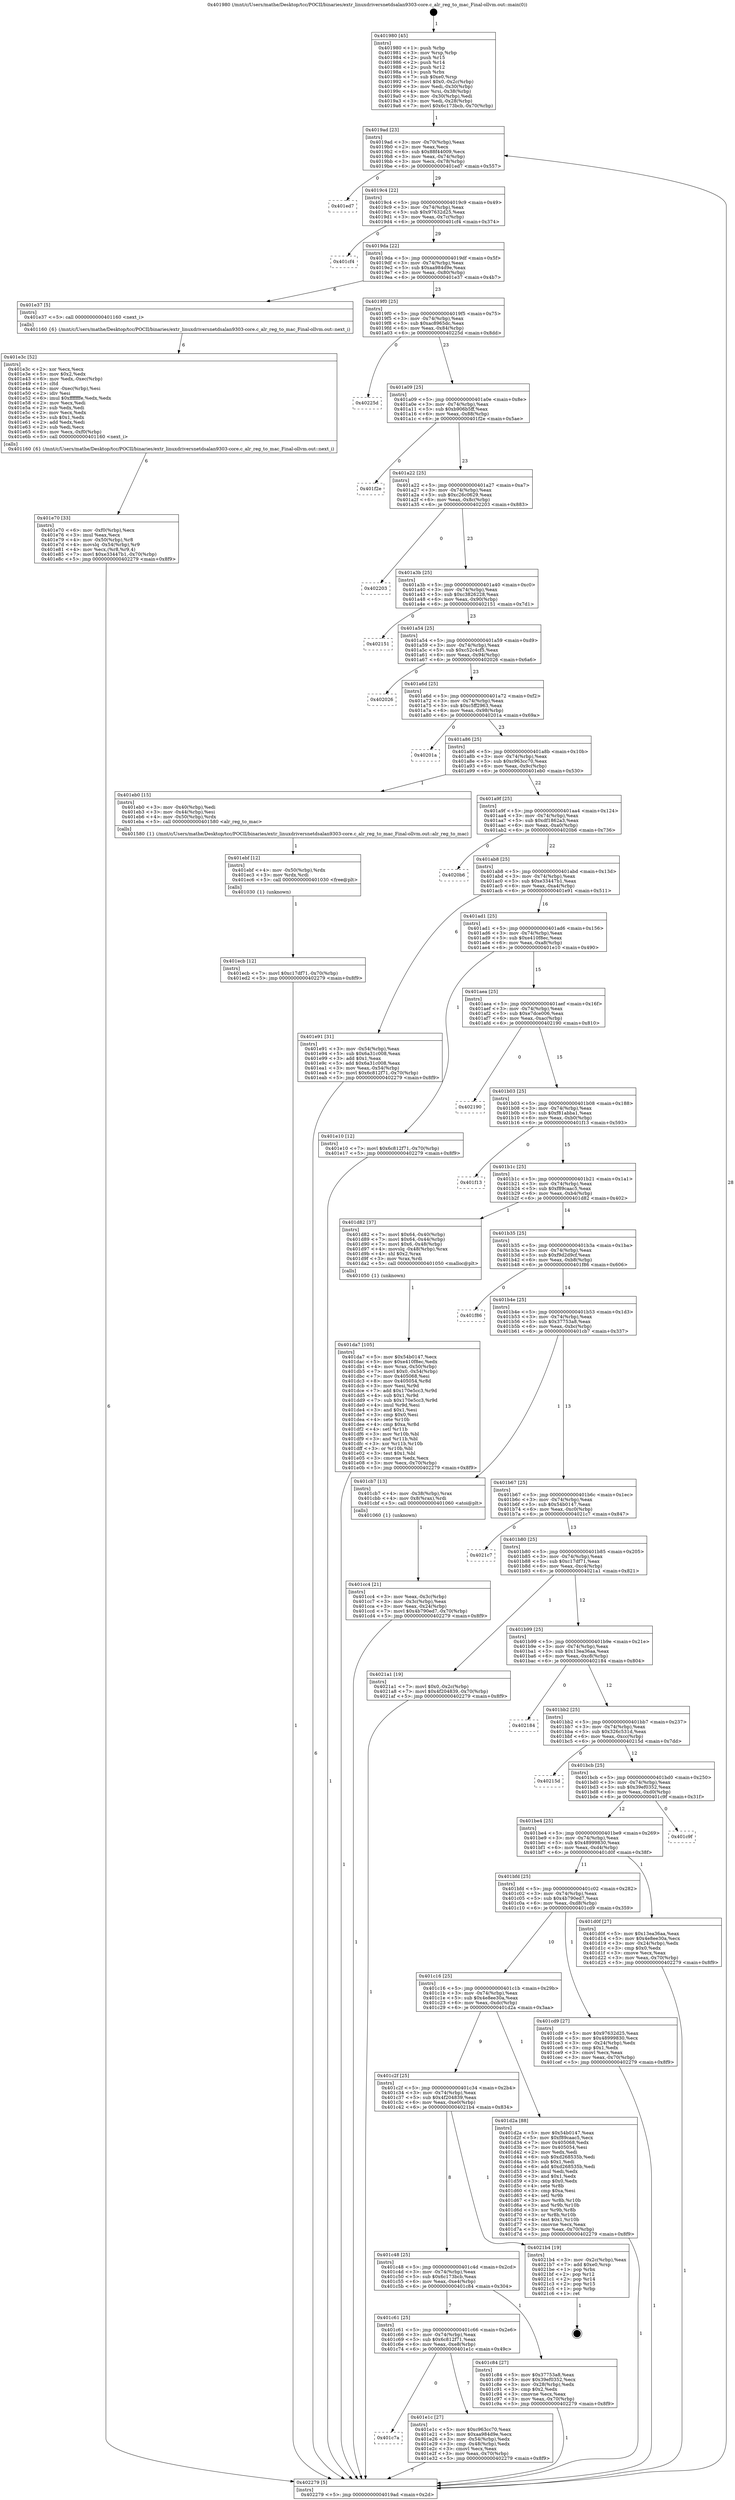 digraph "0x401980" {
  label = "0x401980 (/mnt/c/Users/mathe/Desktop/tcc/POCII/binaries/extr_linuxdriversnetdsalan9303-core.c_alr_reg_to_mac_Final-ollvm.out::main(0))"
  labelloc = "t"
  node[shape=record]

  Entry [label="",width=0.3,height=0.3,shape=circle,fillcolor=black,style=filled]
  "0x4019ad" [label="{
     0x4019ad [23]\l
     | [instrs]\l
     &nbsp;&nbsp;0x4019ad \<+3\>: mov -0x70(%rbp),%eax\l
     &nbsp;&nbsp;0x4019b0 \<+2\>: mov %eax,%ecx\l
     &nbsp;&nbsp;0x4019b2 \<+6\>: sub $0x88f44009,%ecx\l
     &nbsp;&nbsp;0x4019b8 \<+3\>: mov %eax,-0x74(%rbp)\l
     &nbsp;&nbsp;0x4019bb \<+3\>: mov %ecx,-0x78(%rbp)\l
     &nbsp;&nbsp;0x4019be \<+6\>: je 0000000000401ed7 \<main+0x557\>\l
  }"]
  "0x401ed7" [label="{
     0x401ed7\l
  }", style=dashed]
  "0x4019c4" [label="{
     0x4019c4 [22]\l
     | [instrs]\l
     &nbsp;&nbsp;0x4019c4 \<+5\>: jmp 00000000004019c9 \<main+0x49\>\l
     &nbsp;&nbsp;0x4019c9 \<+3\>: mov -0x74(%rbp),%eax\l
     &nbsp;&nbsp;0x4019cc \<+5\>: sub $0x97632d25,%eax\l
     &nbsp;&nbsp;0x4019d1 \<+3\>: mov %eax,-0x7c(%rbp)\l
     &nbsp;&nbsp;0x4019d4 \<+6\>: je 0000000000401cf4 \<main+0x374\>\l
  }"]
  Exit [label="",width=0.3,height=0.3,shape=circle,fillcolor=black,style=filled,peripheries=2]
  "0x401cf4" [label="{
     0x401cf4\l
  }", style=dashed]
  "0x4019da" [label="{
     0x4019da [22]\l
     | [instrs]\l
     &nbsp;&nbsp;0x4019da \<+5\>: jmp 00000000004019df \<main+0x5f\>\l
     &nbsp;&nbsp;0x4019df \<+3\>: mov -0x74(%rbp),%eax\l
     &nbsp;&nbsp;0x4019e2 \<+5\>: sub $0xaa984d9e,%eax\l
     &nbsp;&nbsp;0x4019e7 \<+3\>: mov %eax,-0x80(%rbp)\l
     &nbsp;&nbsp;0x4019ea \<+6\>: je 0000000000401e37 \<main+0x4b7\>\l
  }"]
  "0x401ecb" [label="{
     0x401ecb [12]\l
     | [instrs]\l
     &nbsp;&nbsp;0x401ecb \<+7\>: movl $0xc17df71,-0x70(%rbp)\l
     &nbsp;&nbsp;0x401ed2 \<+5\>: jmp 0000000000402279 \<main+0x8f9\>\l
  }"]
  "0x401e37" [label="{
     0x401e37 [5]\l
     | [instrs]\l
     &nbsp;&nbsp;0x401e37 \<+5\>: call 0000000000401160 \<next_i\>\l
     | [calls]\l
     &nbsp;&nbsp;0x401160 \{6\} (/mnt/c/Users/mathe/Desktop/tcc/POCII/binaries/extr_linuxdriversnetdsalan9303-core.c_alr_reg_to_mac_Final-ollvm.out::next_i)\l
  }"]
  "0x4019f0" [label="{
     0x4019f0 [25]\l
     | [instrs]\l
     &nbsp;&nbsp;0x4019f0 \<+5\>: jmp 00000000004019f5 \<main+0x75\>\l
     &nbsp;&nbsp;0x4019f5 \<+3\>: mov -0x74(%rbp),%eax\l
     &nbsp;&nbsp;0x4019f8 \<+5\>: sub $0xac8965dc,%eax\l
     &nbsp;&nbsp;0x4019fd \<+6\>: mov %eax,-0x84(%rbp)\l
     &nbsp;&nbsp;0x401a03 \<+6\>: je 000000000040225d \<main+0x8dd\>\l
  }"]
  "0x401ebf" [label="{
     0x401ebf [12]\l
     | [instrs]\l
     &nbsp;&nbsp;0x401ebf \<+4\>: mov -0x50(%rbp),%rdx\l
     &nbsp;&nbsp;0x401ec3 \<+3\>: mov %rdx,%rdi\l
     &nbsp;&nbsp;0x401ec6 \<+5\>: call 0000000000401030 \<free@plt\>\l
     | [calls]\l
     &nbsp;&nbsp;0x401030 \{1\} (unknown)\l
  }"]
  "0x40225d" [label="{
     0x40225d\l
  }", style=dashed]
  "0x401a09" [label="{
     0x401a09 [25]\l
     | [instrs]\l
     &nbsp;&nbsp;0x401a09 \<+5\>: jmp 0000000000401a0e \<main+0x8e\>\l
     &nbsp;&nbsp;0x401a0e \<+3\>: mov -0x74(%rbp),%eax\l
     &nbsp;&nbsp;0x401a11 \<+5\>: sub $0xb906b5ff,%eax\l
     &nbsp;&nbsp;0x401a16 \<+6\>: mov %eax,-0x88(%rbp)\l
     &nbsp;&nbsp;0x401a1c \<+6\>: je 0000000000401f2e \<main+0x5ae\>\l
  }"]
  "0x401e70" [label="{
     0x401e70 [33]\l
     | [instrs]\l
     &nbsp;&nbsp;0x401e70 \<+6\>: mov -0xf0(%rbp),%ecx\l
     &nbsp;&nbsp;0x401e76 \<+3\>: imul %eax,%ecx\l
     &nbsp;&nbsp;0x401e79 \<+4\>: mov -0x50(%rbp),%r8\l
     &nbsp;&nbsp;0x401e7d \<+4\>: movslq -0x54(%rbp),%r9\l
     &nbsp;&nbsp;0x401e81 \<+4\>: mov %ecx,(%r8,%r9,4)\l
     &nbsp;&nbsp;0x401e85 \<+7\>: movl $0xe33447b1,-0x70(%rbp)\l
     &nbsp;&nbsp;0x401e8c \<+5\>: jmp 0000000000402279 \<main+0x8f9\>\l
  }"]
  "0x401f2e" [label="{
     0x401f2e\l
  }", style=dashed]
  "0x401a22" [label="{
     0x401a22 [25]\l
     | [instrs]\l
     &nbsp;&nbsp;0x401a22 \<+5\>: jmp 0000000000401a27 \<main+0xa7\>\l
     &nbsp;&nbsp;0x401a27 \<+3\>: mov -0x74(%rbp),%eax\l
     &nbsp;&nbsp;0x401a2a \<+5\>: sub $0xc26c0629,%eax\l
     &nbsp;&nbsp;0x401a2f \<+6\>: mov %eax,-0x8c(%rbp)\l
     &nbsp;&nbsp;0x401a35 \<+6\>: je 0000000000402203 \<main+0x883\>\l
  }"]
  "0x401e3c" [label="{
     0x401e3c [52]\l
     | [instrs]\l
     &nbsp;&nbsp;0x401e3c \<+2\>: xor %ecx,%ecx\l
     &nbsp;&nbsp;0x401e3e \<+5\>: mov $0x2,%edx\l
     &nbsp;&nbsp;0x401e43 \<+6\>: mov %edx,-0xec(%rbp)\l
     &nbsp;&nbsp;0x401e49 \<+1\>: cltd\l
     &nbsp;&nbsp;0x401e4a \<+6\>: mov -0xec(%rbp),%esi\l
     &nbsp;&nbsp;0x401e50 \<+2\>: idiv %esi\l
     &nbsp;&nbsp;0x401e52 \<+6\>: imul $0xfffffffe,%edx,%edx\l
     &nbsp;&nbsp;0x401e58 \<+2\>: mov %ecx,%edi\l
     &nbsp;&nbsp;0x401e5a \<+2\>: sub %edx,%edi\l
     &nbsp;&nbsp;0x401e5c \<+2\>: mov %ecx,%edx\l
     &nbsp;&nbsp;0x401e5e \<+3\>: sub $0x1,%edx\l
     &nbsp;&nbsp;0x401e61 \<+2\>: add %edx,%edi\l
     &nbsp;&nbsp;0x401e63 \<+2\>: sub %edi,%ecx\l
     &nbsp;&nbsp;0x401e65 \<+6\>: mov %ecx,-0xf0(%rbp)\l
     &nbsp;&nbsp;0x401e6b \<+5\>: call 0000000000401160 \<next_i\>\l
     | [calls]\l
     &nbsp;&nbsp;0x401160 \{6\} (/mnt/c/Users/mathe/Desktop/tcc/POCII/binaries/extr_linuxdriversnetdsalan9303-core.c_alr_reg_to_mac_Final-ollvm.out::next_i)\l
  }"]
  "0x402203" [label="{
     0x402203\l
  }", style=dashed]
  "0x401a3b" [label="{
     0x401a3b [25]\l
     | [instrs]\l
     &nbsp;&nbsp;0x401a3b \<+5\>: jmp 0000000000401a40 \<main+0xc0\>\l
     &nbsp;&nbsp;0x401a40 \<+3\>: mov -0x74(%rbp),%eax\l
     &nbsp;&nbsp;0x401a43 \<+5\>: sub $0xc3826228,%eax\l
     &nbsp;&nbsp;0x401a48 \<+6\>: mov %eax,-0x90(%rbp)\l
     &nbsp;&nbsp;0x401a4e \<+6\>: je 0000000000402151 \<main+0x7d1\>\l
  }"]
  "0x401c7a" [label="{
     0x401c7a\l
  }", style=dashed]
  "0x402151" [label="{
     0x402151\l
  }", style=dashed]
  "0x401a54" [label="{
     0x401a54 [25]\l
     | [instrs]\l
     &nbsp;&nbsp;0x401a54 \<+5\>: jmp 0000000000401a59 \<main+0xd9\>\l
     &nbsp;&nbsp;0x401a59 \<+3\>: mov -0x74(%rbp),%eax\l
     &nbsp;&nbsp;0x401a5c \<+5\>: sub $0xc52c4cf5,%eax\l
     &nbsp;&nbsp;0x401a61 \<+6\>: mov %eax,-0x94(%rbp)\l
     &nbsp;&nbsp;0x401a67 \<+6\>: je 0000000000402026 \<main+0x6a6\>\l
  }"]
  "0x401e1c" [label="{
     0x401e1c [27]\l
     | [instrs]\l
     &nbsp;&nbsp;0x401e1c \<+5\>: mov $0xc963cc70,%eax\l
     &nbsp;&nbsp;0x401e21 \<+5\>: mov $0xaa984d9e,%ecx\l
     &nbsp;&nbsp;0x401e26 \<+3\>: mov -0x54(%rbp),%edx\l
     &nbsp;&nbsp;0x401e29 \<+3\>: cmp -0x48(%rbp),%edx\l
     &nbsp;&nbsp;0x401e2c \<+3\>: cmovl %ecx,%eax\l
     &nbsp;&nbsp;0x401e2f \<+3\>: mov %eax,-0x70(%rbp)\l
     &nbsp;&nbsp;0x401e32 \<+5\>: jmp 0000000000402279 \<main+0x8f9\>\l
  }"]
  "0x402026" [label="{
     0x402026\l
  }", style=dashed]
  "0x401a6d" [label="{
     0x401a6d [25]\l
     | [instrs]\l
     &nbsp;&nbsp;0x401a6d \<+5\>: jmp 0000000000401a72 \<main+0xf2\>\l
     &nbsp;&nbsp;0x401a72 \<+3\>: mov -0x74(%rbp),%eax\l
     &nbsp;&nbsp;0x401a75 \<+5\>: sub $0xc5ff2963,%eax\l
     &nbsp;&nbsp;0x401a7a \<+6\>: mov %eax,-0x98(%rbp)\l
     &nbsp;&nbsp;0x401a80 \<+6\>: je 000000000040201a \<main+0x69a\>\l
  }"]
  "0x401da7" [label="{
     0x401da7 [105]\l
     | [instrs]\l
     &nbsp;&nbsp;0x401da7 \<+5\>: mov $0x54b0147,%ecx\l
     &nbsp;&nbsp;0x401dac \<+5\>: mov $0xe410f8ec,%edx\l
     &nbsp;&nbsp;0x401db1 \<+4\>: mov %rax,-0x50(%rbp)\l
     &nbsp;&nbsp;0x401db5 \<+7\>: movl $0x0,-0x54(%rbp)\l
     &nbsp;&nbsp;0x401dbc \<+7\>: mov 0x405068,%esi\l
     &nbsp;&nbsp;0x401dc3 \<+8\>: mov 0x405054,%r8d\l
     &nbsp;&nbsp;0x401dcb \<+3\>: mov %esi,%r9d\l
     &nbsp;&nbsp;0x401dce \<+7\>: add $0x170e5cc3,%r9d\l
     &nbsp;&nbsp;0x401dd5 \<+4\>: sub $0x1,%r9d\l
     &nbsp;&nbsp;0x401dd9 \<+7\>: sub $0x170e5cc3,%r9d\l
     &nbsp;&nbsp;0x401de0 \<+4\>: imul %r9d,%esi\l
     &nbsp;&nbsp;0x401de4 \<+3\>: and $0x1,%esi\l
     &nbsp;&nbsp;0x401de7 \<+3\>: cmp $0x0,%esi\l
     &nbsp;&nbsp;0x401dea \<+4\>: sete %r10b\l
     &nbsp;&nbsp;0x401dee \<+4\>: cmp $0xa,%r8d\l
     &nbsp;&nbsp;0x401df2 \<+4\>: setl %r11b\l
     &nbsp;&nbsp;0x401df6 \<+3\>: mov %r10b,%bl\l
     &nbsp;&nbsp;0x401df9 \<+3\>: and %r11b,%bl\l
     &nbsp;&nbsp;0x401dfc \<+3\>: xor %r11b,%r10b\l
     &nbsp;&nbsp;0x401dff \<+3\>: or %r10b,%bl\l
     &nbsp;&nbsp;0x401e02 \<+3\>: test $0x1,%bl\l
     &nbsp;&nbsp;0x401e05 \<+3\>: cmovne %edx,%ecx\l
     &nbsp;&nbsp;0x401e08 \<+3\>: mov %ecx,-0x70(%rbp)\l
     &nbsp;&nbsp;0x401e0b \<+5\>: jmp 0000000000402279 \<main+0x8f9\>\l
  }"]
  "0x40201a" [label="{
     0x40201a\l
  }", style=dashed]
  "0x401a86" [label="{
     0x401a86 [25]\l
     | [instrs]\l
     &nbsp;&nbsp;0x401a86 \<+5\>: jmp 0000000000401a8b \<main+0x10b\>\l
     &nbsp;&nbsp;0x401a8b \<+3\>: mov -0x74(%rbp),%eax\l
     &nbsp;&nbsp;0x401a8e \<+5\>: sub $0xc963cc70,%eax\l
     &nbsp;&nbsp;0x401a93 \<+6\>: mov %eax,-0x9c(%rbp)\l
     &nbsp;&nbsp;0x401a99 \<+6\>: je 0000000000401eb0 \<main+0x530\>\l
  }"]
  "0x401cc4" [label="{
     0x401cc4 [21]\l
     | [instrs]\l
     &nbsp;&nbsp;0x401cc4 \<+3\>: mov %eax,-0x3c(%rbp)\l
     &nbsp;&nbsp;0x401cc7 \<+3\>: mov -0x3c(%rbp),%eax\l
     &nbsp;&nbsp;0x401cca \<+3\>: mov %eax,-0x24(%rbp)\l
     &nbsp;&nbsp;0x401ccd \<+7\>: movl $0x4b790ed7,-0x70(%rbp)\l
     &nbsp;&nbsp;0x401cd4 \<+5\>: jmp 0000000000402279 \<main+0x8f9\>\l
  }"]
  "0x401eb0" [label="{
     0x401eb0 [15]\l
     | [instrs]\l
     &nbsp;&nbsp;0x401eb0 \<+3\>: mov -0x40(%rbp),%edi\l
     &nbsp;&nbsp;0x401eb3 \<+3\>: mov -0x44(%rbp),%esi\l
     &nbsp;&nbsp;0x401eb6 \<+4\>: mov -0x50(%rbp),%rdx\l
     &nbsp;&nbsp;0x401eba \<+5\>: call 0000000000401580 \<alr_reg_to_mac\>\l
     | [calls]\l
     &nbsp;&nbsp;0x401580 \{1\} (/mnt/c/Users/mathe/Desktop/tcc/POCII/binaries/extr_linuxdriversnetdsalan9303-core.c_alr_reg_to_mac_Final-ollvm.out::alr_reg_to_mac)\l
  }"]
  "0x401a9f" [label="{
     0x401a9f [25]\l
     | [instrs]\l
     &nbsp;&nbsp;0x401a9f \<+5\>: jmp 0000000000401aa4 \<main+0x124\>\l
     &nbsp;&nbsp;0x401aa4 \<+3\>: mov -0x74(%rbp),%eax\l
     &nbsp;&nbsp;0x401aa7 \<+5\>: sub $0xdf1862a3,%eax\l
     &nbsp;&nbsp;0x401aac \<+6\>: mov %eax,-0xa0(%rbp)\l
     &nbsp;&nbsp;0x401ab2 \<+6\>: je 00000000004020b6 \<main+0x736\>\l
  }"]
  "0x401980" [label="{
     0x401980 [45]\l
     | [instrs]\l
     &nbsp;&nbsp;0x401980 \<+1\>: push %rbp\l
     &nbsp;&nbsp;0x401981 \<+3\>: mov %rsp,%rbp\l
     &nbsp;&nbsp;0x401984 \<+2\>: push %r15\l
     &nbsp;&nbsp;0x401986 \<+2\>: push %r14\l
     &nbsp;&nbsp;0x401988 \<+2\>: push %r12\l
     &nbsp;&nbsp;0x40198a \<+1\>: push %rbx\l
     &nbsp;&nbsp;0x40198b \<+7\>: sub $0xe0,%rsp\l
     &nbsp;&nbsp;0x401992 \<+7\>: movl $0x0,-0x2c(%rbp)\l
     &nbsp;&nbsp;0x401999 \<+3\>: mov %edi,-0x30(%rbp)\l
     &nbsp;&nbsp;0x40199c \<+4\>: mov %rsi,-0x38(%rbp)\l
     &nbsp;&nbsp;0x4019a0 \<+3\>: mov -0x30(%rbp),%edi\l
     &nbsp;&nbsp;0x4019a3 \<+3\>: mov %edi,-0x28(%rbp)\l
     &nbsp;&nbsp;0x4019a6 \<+7\>: movl $0x6c173bcb,-0x70(%rbp)\l
  }"]
  "0x4020b6" [label="{
     0x4020b6\l
  }", style=dashed]
  "0x401ab8" [label="{
     0x401ab8 [25]\l
     | [instrs]\l
     &nbsp;&nbsp;0x401ab8 \<+5\>: jmp 0000000000401abd \<main+0x13d\>\l
     &nbsp;&nbsp;0x401abd \<+3\>: mov -0x74(%rbp),%eax\l
     &nbsp;&nbsp;0x401ac0 \<+5\>: sub $0xe33447b1,%eax\l
     &nbsp;&nbsp;0x401ac5 \<+6\>: mov %eax,-0xa4(%rbp)\l
     &nbsp;&nbsp;0x401acb \<+6\>: je 0000000000401e91 \<main+0x511\>\l
  }"]
  "0x402279" [label="{
     0x402279 [5]\l
     | [instrs]\l
     &nbsp;&nbsp;0x402279 \<+5\>: jmp 00000000004019ad \<main+0x2d\>\l
  }"]
  "0x401e91" [label="{
     0x401e91 [31]\l
     | [instrs]\l
     &nbsp;&nbsp;0x401e91 \<+3\>: mov -0x54(%rbp),%eax\l
     &nbsp;&nbsp;0x401e94 \<+5\>: sub $0x6a31c008,%eax\l
     &nbsp;&nbsp;0x401e99 \<+3\>: add $0x1,%eax\l
     &nbsp;&nbsp;0x401e9c \<+5\>: add $0x6a31c008,%eax\l
     &nbsp;&nbsp;0x401ea1 \<+3\>: mov %eax,-0x54(%rbp)\l
     &nbsp;&nbsp;0x401ea4 \<+7\>: movl $0x6c812f71,-0x70(%rbp)\l
     &nbsp;&nbsp;0x401eab \<+5\>: jmp 0000000000402279 \<main+0x8f9\>\l
  }"]
  "0x401ad1" [label="{
     0x401ad1 [25]\l
     | [instrs]\l
     &nbsp;&nbsp;0x401ad1 \<+5\>: jmp 0000000000401ad6 \<main+0x156\>\l
     &nbsp;&nbsp;0x401ad6 \<+3\>: mov -0x74(%rbp),%eax\l
     &nbsp;&nbsp;0x401ad9 \<+5\>: sub $0xe410f8ec,%eax\l
     &nbsp;&nbsp;0x401ade \<+6\>: mov %eax,-0xa8(%rbp)\l
     &nbsp;&nbsp;0x401ae4 \<+6\>: je 0000000000401e10 \<main+0x490\>\l
  }"]
  "0x401c61" [label="{
     0x401c61 [25]\l
     | [instrs]\l
     &nbsp;&nbsp;0x401c61 \<+5\>: jmp 0000000000401c66 \<main+0x2e6\>\l
     &nbsp;&nbsp;0x401c66 \<+3\>: mov -0x74(%rbp),%eax\l
     &nbsp;&nbsp;0x401c69 \<+5\>: sub $0x6c812f71,%eax\l
     &nbsp;&nbsp;0x401c6e \<+6\>: mov %eax,-0xe8(%rbp)\l
     &nbsp;&nbsp;0x401c74 \<+6\>: je 0000000000401e1c \<main+0x49c\>\l
  }"]
  "0x401e10" [label="{
     0x401e10 [12]\l
     | [instrs]\l
     &nbsp;&nbsp;0x401e10 \<+7\>: movl $0x6c812f71,-0x70(%rbp)\l
     &nbsp;&nbsp;0x401e17 \<+5\>: jmp 0000000000402279 \<main+0x8f9\>\l
  }"]
  "0x401aea" [label="{
     0x401aea [25]\l
     | [instrs]\l
     &nbsp;&nbsp;0x401aea \<+5\>: jmp 0000000000401aef \<main+0x16f\>\l
     &nbsp;&nbsp;0x401aef \<+3\>: mov -0x74(%rbp),%eax\l
     &nbsp;&nbsp;0x401af2 \<+5\>: sub $0xe7dce006,%eax\l
     &nbsp;&nbsp;0x401af7 \<+6\>: mov %eax,-0xac(%rbp)\l
     &nbsp;&nbsp;0x401afd \<+6\>: je 0000000000402190 \<main+0x810\>\l
  }"]
  "0x401c84" [label="{
     0x401c84 [27]\l
     | [instrs]\l
     &nbsp;&nbsp;0x401c84 \<+5\>: mov $0x37753a8,%eax\l
     &nbsp;&nbsp;0x401c89 \<+5\>: mov $0x39ef0352,%ecx\l
     &nbsp;&nbsp;0x401c8e \<+3\>: mov -0x28(%rbp),%edx\l
     &nbsp;&nbsp;0x401c91 \<+3\>: cmp $0x2,%edx\l
     &nbsp;&nbsp;0x401c94 \<+3\>: cmovne %ecx,%eax\l
     &nbsp;&nbsp;0x401c97 \<+3\>: mov %eax,-0x70(%rbp)\l
     &nbsp;&nbsp;0x401c9a \<+5\>: jmp 0000000000402279 \<main+0x8f9\>\l
  }"]
  "0x402190" [label="{
     0x402190\l
  }", style=dashed]
  "0x401b03" [label="{
     0x401b03 [25]\l
     | [instrs]\l
     &nbsp;&nbsp;0x401b03 \<+5\>: jmp 0000000000401b08 \<main+0x188\>\l
     &nbsp;&nbsp;0x401b08 \<+3\>: mov -0x74(%rbp),%eax\l
     &nbsp;&nbsp;0x401b0b \<+5\>: sub $0xf81abba1,%eax\l
     &nbsp;&nbsp;0x401b10 \<+6\>: mov %eax,-0xb0(%rbp)\l
     &nbsp;&nbsp;0x401b16 \<+6\>: je 0000000000401f13 \<main+0x593\>\l
  }"]
  "0x401c48" [label="{
     0x401c48 [25]\l
     | [instrs]\l
     &nbsp;&nbsp;0x401c48 \<+5\>: jmp 0000000000401c4d \<main+0x2cd\>\l
     &nbsp;&nbsp;0x401c4d \<+3\>: mov -0x74(%rbp),%eax\l
     &nbsp;&nbsp;0x401c50 \<+5\>: sub $0x6c173bcb,%eax\l
     &nbsp;&nbsp;0x401c55 \<+6\>: mov %eax,-0xe4(%rbp)\l
     &nbsp;&nbsp;0x401c5b \<+6\>: je 0000000000401c84 \<main+0x304\>\l
  }"]
  "0x401f13" [label="{
     0x401f13\l
  }", style=dashed]
  "0x401b1c" [label="{
     0x401b1c [25]\l
     | [instrs]\l
     &nbsp;&nbsp;0x401b1c \<+5\>: jmp 0000000000401b21 \<main+0x1a1\>\l
     &nbsp;&nbsp;0x401b21 \<+3\>: mov -0x74(%rbp),%eax\l
     &nbsp;&nbsp;0x401b24 \<+5\>: sub $0xf89caac5,%eax\l
     &nbsp;&nbsp;0x401b29 \<+6\>: mov %eax,-0xb4(%rbp)\l
     &nbsp;&nbsp;0x401b2f \<+6\>: je 0000000000401d82 \<main+0x402\>\l
  }"]
  "0x4021b4" [label="{
     0x4021b4 [19]\l
     | [instrs]\l
     &nbsp;&nbsp;0x4021b4 \<+3\>: mov -0x2c(%rbp),%eax\l
     &nbsp;&nbsp;0x4021b7 \<+7\>: add $0xe0,%rsp\l
     &nbsp;&nbsp;0x4021be \<+1\>: pop %rbx\l
     &nbsp;&nbsp;0x4021bf \<+2\>: pop %r12\l
     &nbsp;&nbsp;0x4021c1 \<+2\>: pop %r14\l
     &nbsp;&nbsp;0x4021c3 \<+2\>: pop %r15\l
     &nbsp;&nbsp;0x4021c5 \<+1\>: pop %rbp\l
     &nbsp;&nbsp;0x4021c6 \<+1\>: ret\l
  }"]
  "0x401d82" [label="{
     0x401d82 [37]\l
     | [instrs]\l
     &nbsp;&nbsp;0x401d82 \<+7\>: movl $0x64,-0x40(%rbp)\l
     &nbsp;&nbsp;0x401d89 \<+7\>: movl $0x64,-0x44(%rbp)\l
     &nbsp;&nbsp;0x401d90 \<+7\>: movl $0x6,-0x48(%rbp)\l
     &nbsp;&nbsp;0x401d97 \<+4\>: movslq -0x48(%rbp),%rax\l
     &nbsp;&nbsp;0x401d9b \<+4\>: shl $0x2,%rax\l
     &nbsp;&nbsp;0x401d9f \<+3\>: mov %rax,%rdi\l
     &nbsp;&nbsp;0x401da2 \<+5\>: call 0000000000401050 \<malloc@plt\>\l
     | [calls]\l
     &nbsp;&nbsp;0x401050 \{1\} (unknown)\l
  }"]
  "0x401b35" [label="{
     0x401b35 [25]\l
     | [instrs]\l
     &nbsp;&nbsp;0x401b35 \<+5\>: jmp 0000000000401b3a \<main+0x1ba\>\l
     &nbsp;&nbsp;0x401b3a \<+3\>: mov -0x74(%rbp),%eax\l
     &nbsp;&nbsp;0x401b3d \<+5\>: sub $0xf9d2d9cf,%eax\l
     &nbsp;&nbsp;0x401b42 \<+6\>: mov %eax,-0xb8(%rbp)\l
     &nbsp;&nbsp;0x401b48 \<+6\>: je 0000000000401f86 \<main+0x606\>\l
  }"]
  "0x401c2f" [label="{
     0x401c2f [25]\l
     | [instrs]\l
     &nbsp;&nbsp;0x401c2f \<+5\>: jmp 0000000000401c34 \<main+0x2b4\>\l
     &nbsp;&nbsp;0x401c34 \<+3\>: mov -0x74(%rbp),%eax\l
     &nbsp;&nbsp;0x401c37 \<+5\>: sub $0x4f204839,%eax\l
     &nbsp;&nbsp;0x401c3c \<+6\>: mov %eax,-0xe0(%rbp)\l
     &nbsp;&nbsp;0x401c42 \<+6\>: je 00000000004021b4 \<main+0x834\>\l
  }"]
  "0x401f86" [label="{
     0x401f86\l
  }", style=dashed]
  "0x401b4e" [label="{
     0x401b4e [25]\l
     | [instrs]\l
     &nbsp;&nbsp;0x401b4e \<+5\>: jmp 0000000000401b53 \<main+0x1d3\>\l
     &nbsp;&nbsp;0x401b53 \<+3\>: mov -0x74(%rbp),%eax\l
     &nbsp;&nbsp;0x401b56 \<+5\>: sub $0x37753a8,%eax\l
     &nbsp;&nbsp;0x401b5b \<+6\>: mov %eax,-0xbc(%rbp)\l
     &nbsp;&nbsp;0x401b61 \<+6\>: je 0000000000401cb7 \<main+0x337\>\l
  }"]
  "0x401d2a" [label="{
     0x401d2a [88]\l
     | [instrs]\l
     &nbsp;&nbsp;0x401d2a \<+5\>: mov $0x54b0147,%eax\l
     &nbsp;&nbsp;0x401d2f \<+5\>: mov $0xf89caac5,%ecx\l
     &nbsp;&nbsp;0x401d34 \<+7\>: mov 0x405068,%edx\l
     &nbsp;&nbsp;0x401d3b \<+7\>: mov 0x405054,%esi\l
     &nbsp;&nbsp;0x401d42 \<+2\>: mov %edx,%edi\l
     &nbsp;&nbsp;0x401d44 \<+6\>: sub $0xd268535b,%edi\l
     &nbsp;&nbsp;0x401d4a \<+3\>: sub $0x1,%edi\l
     &nbsp;&nbsp;0x401d4d \<+6\>: add $0xd268535b,%edi\l
     &nbsp;&nbsp;0x401d53 \<+3\>: imul %edi,%edx\l
     &nbsp;&nbsp;0x401d56 \<+3\>: and $0x1,%edx\l
     &nbsp;&nbsp;0x401d59 \<+3\>: cmp $0x0,%edx\l
     &nbsp;&nbsp;0x401d5c \<+4\>: sete %r8b\l
     &nbsp;&nbsp;0x401d60 \<+3\>: cmp $0xa,%esi\l
     &nbsp;&nbsp;0x401d63 \<+4\>: setl %r9b\l
     &nbsp;&nbsp;0x401d67 \<+3\>: mov %r8b,%r10b\l
     &nbsp;&nbsp;0x401d6a \<+3\>: and %r9b,%r10b\l
     &nbsp;&nbsp;0x401d6d \<+3\>: xor %r9b,%r8b\l
     &nbsp;&nbsp;0x401d70 \<+3\>: or %r8b,%r10b\l
     &nbsp;&nbsp;0x401d73 \<+4\>: test $0x1,%r10b\l
     &nbsp;&nbsp;0x401d77 \<+3\>: cmovne %ecx,%eax\l
     &nbsp;&nbsp;0x401d7a \<+3\>: mov %eax,-0x70(%rbp)\l
     &nbsp;&nbsp;0x401d7d \<+5\>: jmp 0000000000402279 \<main+0x8f9\>\l
  }"]
  "0x401cb7" [label="{
     0x401cb7 [13]\l
     | [instrs]\l
     &nbsp;&nbsp;0x401cb7 \<+4\>: mov -0x38(%rbp),%rax\l
     &nbsp;&nbsp;0x401cbb \<+4\>: mov 0x8(%rax),%rdi\l
     &nbsp;&nbsp;0x401cbf \<+5\>: call 0000000000401060 \<atoi@plt\>\l
     | [calls]\l
     &nbsp;&nbsp;0x401060 \{1\} (unknown)\l
  }"]
  "0x401b67" [label="{
     0x401b67 [25]\l
     | [instrs]\l
     &nbsp;&nbsp;0x401b67 \<+5\>: jmp 0000000000401b6c \<main+0x1ec\>\l
     &nbsp;&nbsp;0x401b6c \<+3\>: mov -0x74(%rbp),%eax\l
     &nbsp;&nbsp;0x401b6f \<+5\>: sub $0x54b0147,%eax\l
     &nbsp;&nbsp;0x401b74 \<+6\>: mov %eax,-0xc0(%rbp)\l
     &nbsp;&nbsp;0x401b7a \<+6\>: je 00000000004021c7 \<main+0x847\>\l
  }"]
  "0x401c16" [label="{
     0x401c16 [25]\l
     | [instrs]\l
     &nbsp;&nbsp;0x401c16 \<+5\>: jmp 0000000000401c1b \<main+0x29b\>\l
     &nbsp;&nbsp;0x401c1b \<+3\>: mov -0x74(%rbp),%eax\l
     &nbsp;&nbsp;0x401c1e \<+5\>: sub $0x4e8ee30a,%eax\l
     &nbsp;&nbsp;0x401c23 \<+6\>: mov %eax,-0xdc(%rbp)\l
     &nbsp;&nbsp;0x401c29 \<+6\>: je 0000000000401d2a \<main+0x3aa\>\l
  }"]
  "0x4021c7" [label="{
     0x4021c7\l
  }", style=dashed]
  "0x401b80" [label="{
     0x401b80 [25]\l
     | [instrs]\l
     &nbsp;&nbsp;0x401b80 \<+5\>: jmp 0000000000401b85 \<main+0x205\>\l
     &nbsp;&nbsp;0x401b85 \<+3\>: mov -0x74(%rbp),%eax\l
     &nbsp;&nbsp;0x401b88 \<+5\>: sub $0xc17df71,%eax\l
     &nbsp;&nbsp;0x401b8d \<+6\>: mov %eax,-0xc4(%rbp)\l
     &nbsp;&nbsp;0x401b93 \<+6\>: je 00000000004021a1 \<main+0x821\>\l
  }"]
  "0x401cd9" [label="{
     0x401cd9 [27]\l
     | [instrs]\l
     &nbsp;&nbsp;0x401cd9 \<+5\>: mov $0x97632d25,%eax\l
     &nbsp;&nbsp;0x401cde \<+5\>: mov $0x48999830,%ecx\l
     &nbsp;&nbsp;0x401ce3 \<+3\>: mov -0x24(%rbp),%edx\l
     &nbsp;&nbsp;0x401ce6 \<+3\>: cmp $0x1,%edx\l
     &nbsp;&nbsp;0x401ce9 \<+3\>: cmovl %ecx,%eax\l
     &nbsp;&nbsp;0x401cec \<+3\>: mov %eax,-0x70(%rbp)\l
     &nbsp;&nbsp;0x401cef \<+5\>: jmp 0000000000402279 \<main+0x8f9\>\l
  }"]
  "0x4021a1" [label="{
     0x4021a1 [19]\l
     | [instrs]\l
     &nbsp;&nbsp;0x4021a1 \<+7\>: movl $0x0,-0x2c(%rbp)\l
     &nbsp;&nbsp;0x4021a8 \<+7\>: movl $0x4f204839,-0x70(%rbp)\l
     &nbsp;&nbsp;0x4021af \<+5\>: jmp 0000000000402279 \<main+0x8f9\>\l
  }"]
  "0x401b99" [label="{
     0x401b99 [25]\l
     | [instrs]\l
     &nbsp;&nbsp;0x401b99 \<+5\>: jmp 0000000000401b9e \<main+0x21e\>\l
     &nbsp;&nbsp;0x401b9e \<+3\>: mov -0x74(%rbp),%eax\l
     &nbsp;&nbsp;0x401ba1 \<+5\>: sub $0x13ea36aa,%eax\l
     &nbsp;&nbsp;0x401ba6 \<+6\>: mov %eax,-0xc8(%rbp)\l
     &nbsp;&nbsp;0x401bac \<+6\>: je 0000000000402184 \<main+0x804\>\l
  }"]
  "0x401bfd" [label="{
     0x401bfd [25]\l
     | [instrs]\l
     &nbsp;&nbsp;0x401bfd \<+5\>: jmp 0000000000401c02 \<main+0x282\>\l
     &nbsp;&nbsp;0x401c02 \<+3\>: mov -0x74(%rbp),%eax\l
     &nbsp;&nbsp;0x401c05 \<+5\>: sub $0x4b790ed7,%eax\l
     &nbsp;&nbsp;0x401c0a \<+6\>: mov %eax,-0xd8(%rbp)\l
     &nbsp;&nbsp;0x401c10 \<+6\>: je 0000000000401cd9 \<main+0x359\>\l
  }"]
  "0x402184" [label="{
     0x402184\l
  }", style=dashed]
  "0x401bb2" [label="{
     0x401bb2 [25]\l
     | [instrs]\l
     &nbsp;&nbsp;0x401bb2 \<+5\>: jmp 0000000000401bb7 \<main+0x237\>\l
     &nbsp;&nbsp;0x401bb7 \<+3\>: mov -0x74(%rbp),%eax\l
     &nbsp;&nbsp;0x401bba \<+5\>: sub $0x326c531d,%eax\l
     &nbsp;&nbsp;0x401bbf \<+6\>: mov %eax,-0xcc(%rbp)\l
     &nbsp;&nbsp;0x401bc5 \<+6\>: je 000000000040215d \<main+0x7dd\>\l
  }"]
  "0x401d0f" [label="{
     0x401d0f [27]\l
     | [instrs]\l
     &nbsp;&nbsp;0x401d0f \<+5\>: mov $0x13ea36aa,%eax\l
     &nbsp;&nbsp;0x401d14 \<+5\>: mov $0x4e8ee30a,%ecx\l
     &nbsp;&nbsp;0x401d19 \<+3\>: mov -0x24(%rbp),%edx\l
     &nbsp;&nbsp;0x401d1c \<+3\>: cmp $0x0,%edx\l
     &nbsp;&nbsp;0x401d1f \<+3\>: cmove %ecx,%eax\l
     &nbsp;&nbsp;0x401d22 \<+3\>: mov %eax,-0x70(%rbp)\l
     &nbsp;&nbsp;0x401d25 \<+5\>: jmp 0000000000402279 \<main+0x8f9\>\l
  }"]
  "0x40215d" [label="{
     0x40215d\l
  }", style=dashed]
  "0x401bcb" [label="{
     0x401bcb [25]\l
     | [instrs]\l
     &nbsp;&nbsp;0x401bcb \<+5\>: jmp 0000000000401bd0 \<main+0x250\>\l
     &nbsp;&nbsp;0x401bd0 \<+3\>: mov -0x74(%rbp),%eax\l
     &nbsp;&nbsp;0x401bd3 \<+5\>: sub $0x39ef0352,%eax\l
     &nbsp;&nbsp;0x401bd8 \<+6\>: mov %eax,-0xd0(%rbp)\l
     &nbsp;&nbsp;0x401bde \<+6\>: je 0000000000401c9f \<main+0x31f\>\l
  }"]
  "0x401be4" [label="{
     0x401be4 [25]\l
     | [instrs]\l
     &nbsp;&nbsp;0x401be4 \<+5\>: jmp 0000000000401be9 \<main+0x269\>\l
     &nbsp;&nbsp;0x401be9 \<+3\>: mov -0x74(%rbp),%eax\l
     &nbsp;&nbsp;0x401bec \<+5\>: sub $0x48999830,%eax\l
     &nbsp;&nbsp;0x401bf1 \<+6\>: mov %eax,-0xd4(%rbp)\l
     &nbsp;&nbsp;0x401bf7 \<+6\>: je 0000000000401d0f \<main+0x38f\>\l
  }"]
  "0x401c9f" [label="{
     0x401c9f\l
  }", style=dashed]
  Entry -> "0x401980" [label=" 1"]
  "0x4019ad" -> "0x401ed7" [label=" 0"]
  "0x4019ad" -> "0x4019c4" [label=" 29"]
  "0x4021b4" -> Exit [label=" 1"]
  "0x4019c4" -> "0x401cf4" [label=" 0"]
  "0x4019c4" -> "0x4019da" [label=" 29"]
  "0x4021a1" -> "0x402279" [label=" 1"]
  "0x4019da" -> "0x401e37" [label=" 6"]
  "0x4019da" -> "0x4019f0" [label=" 23"]
  "0x401ecb" -> "0x402279" [label=" 1"]
  "0x4019f0" -> "0x40225d" [label=" 0"]
  "0x4019f0" -> "0x401a09" [label=" 23"]
  "0x401ebf" -> "0x401ecb" [label=" 1"]
  "0x401a09" -> "0x401f2e" [label=" 0"]
  "0x401a09" -> "0x401a22" [label=" 23"]
  "0x401eb0" -> "0x401ebf" [label=" 1"]
  "0x401a22" -> "0x402203" [label=" 0"]
  "0x401a22" -> "0x401a3b" [label=" 23"]
  "0x401e91" -> "0x402279" [label=" 6"]
  "0x401a3b" -> "0x402151" [label=" 0"]
  "0x401a3b" -> "0x401a54" [label=" 23"]
  "0x401e70" -> "0x402279" [label=" 6"]
  "0x401a54" -> "0x402026" [label=" 0"]
  "0x401a54" -> "0x401a6d" [label=" 23"]
  "0x401e3c" -> "0x401e70" [label=" 6"]
  "0x401a6d" -> "0x40201a" [label=" 0"]
  "0x401a6d" -> "0x401a86" [label=" 23"]
  "0x401e1c" -> "0x402279" [label=" 7"]
  "0x401a86" -> "0x401eb0" [label=" 1"]
  "0x401a86" -> "0x401a9f" [label=" 22"]
  "0x401c61" -> "0x401c7a" [label=" 0"]
  "0x401a9f" -> "0x4020b6" [label=" 0"]
  "0x401a9f" -> "0x401ab8" [label=" 22"]
  "0x401c61" -> "0x401e1c" [label=" 7"]
  "0x401ab8" -> "0x401e91" [label=" 6"]
  "0x401ab8" -> "0x401ad1" [label=" 16"]
  "0x401e37" -> "0x401e3c" [label=" 6"]
  "0x401ad1" -> "0x401e10" [label=" 1"]
  "0x401ad1" -> "0x401aea" [label=" 15"]
  "0x401e10" -> "0x402279" [label=" 1"]
  "0x401aea" -> "0x402190" [label=" 0"]
  "0x401aea" -> "0x401b03" [label=" 15"]
  "0x401da7" -> "0x402279" [label=" 1"]
  "0x401b03" -> "0x401f13" [label=" 0"]
  "0x401b03" -> "0x401b1c" [label=" 15"]
  "0x401d2a" -> "0x402279" [label=" 1"]
  "0x401b1c" -> "0x401d82" [label=" 1"]
  "0x401b1c" -> "0x401b35" [label=" 14"]
  "0x401d0f" -> "0x402279" [label=" 1"]
  "0x401b35" -> "0x401f86" [label=" 0"]
  "0x401b35" -> "0x401b4e" [label=" 14"]
  "0x401cc4" -> "0x402279" [label=" 1"]
  "0x401b4e" -> "0x401cb7" [label=" 1"]
  "0x401b4e" -> "0x401b67" [label=" 13"]
  "0x401cb7" -> "0x401cc4" [label=" 1"]
  "0x401b67" -> "0x4021c7" [label=" 0"]
  "0x401b67" -> "0x401b80" [label=" 13"]
  "0x401980" -> "0x4019ad" [label=" 1"]
  "0x401b80" -> "0x4021a1" [label=" 1"]
  "0x401b80" -> "0x401b99" [label=" 12"]
  "0x401c84" -> "0x402279" [label=" 1"]
  "0x401b99" -> "0x402184" [label=" 0"]
  "0x401b99" -> "0x401bb2" [label=" 12"]
  "0x401c48" -> "0x401c84" [label=" 1"]
  "0x401bb2" -> "0x40215d" [label=" 0"]
  "0x401bb2" -> "0x401bcb" [label=" 12"]
  "0x401d82" -> "0x401da7" [label=" 1"]
  "0x401bcb" -> "0x401c9f" [label=" 0"]
  "0x401bcb" -> "0x401be4" [label=" 12"]
  "0x401c2f" -> "0x401c48" [label=" 8"]
  "0x401be4" -> "0x401d0f" [label=" 1"]
  "0x401be4" -> "0x401bfd" [label=" 11"]
  "0x401c48" -> "0x401c61" [label=" 7"]
  "0x401bfd" -> "0x401cd9" [label=" 1"]
  "0x401bfd" -> "0x401c16" [label=" 10"]
  "0x402279" -> "0x4019ad" [label=" 28"]
  "0x401c16" -> "0x401d2a" [label=" 1"]
  "0x401c16" -> "0x401c2f" [label=" 9"]
  "0x401cd9" -> "0x402279" [label=" 1"]
  "0x401c2f" -> "0x4021b4" [label=" 1"]
}
